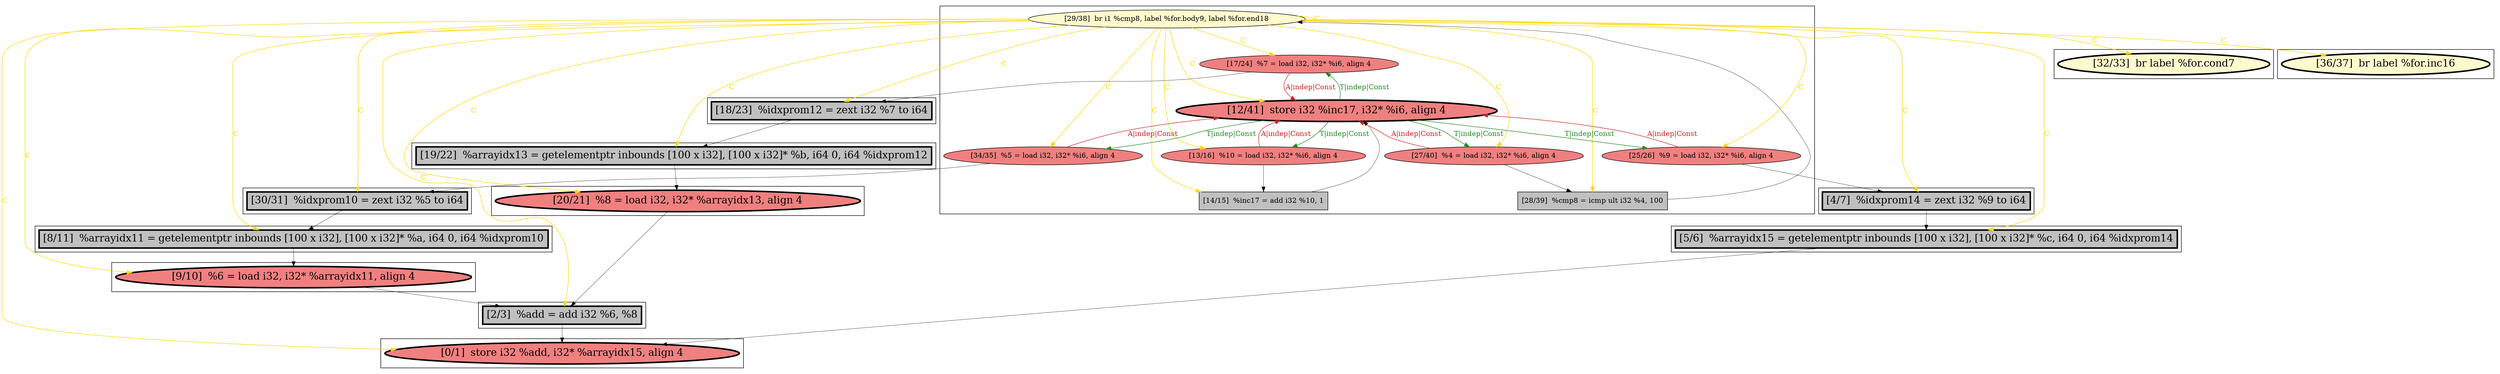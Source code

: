 
digraph G {



node444->node445 [style=solid,color=gold,label="C",penwidth=1.0,fontcolor=gold ]
node444->node440 [style=solid,color=gold,label="C",penwidth=1.0,fontcolor=gold ]
node444->node449 [style=solid,color=gold,label="C",penwidth=1.0,fontcolor=gold ]
node439->node438 [style=solid,color=black,label="",penwidth=0.5,fontcolor=black ]
node444->node446 [style=solid,color=gold,label="C",penwidth=1.0,fontcolor=gold ]
node448->node434 [style=solid,color=black,label="",penwidth=0.5,fontcolor=black ]
node444->node447 [style=solid,color=gold,label="C",penwidth=1.0,fontcolor=gold ]
node444->node439 [style=solid,color=gold,label="C",penwidth=1.0,fontcolor=gold ]
node438->node442 [style=solid,color=black,label="",penwidth=0.5,fontcolor=black ]
node442->node445 [style=solid,color=forestgreen,label="T|indep|Const",penwidth=1.0,fontcolor=forestgreen ]
node440->node442 [style=solid,color=firebrick3,label="A|indep|Const",penwidth=1.0,fontcolor=firebrick3 ]
node444->node450 [style=solid,color=gold,label="C",penwidth=1.0,fontcolor=gold ]
node441->node443 [style=solid,color=black,label="",penwidth=0.5,fontcolor=black ]
node444->node441 [style=solid,color=gold,label="C",penwidth=1.0,fontcolor=gold ]
node440->node447 [style=solid,color=black,label="",penwidth=0.5,fontcolor=black ]
node447->node448 [style=solid,color=black,label="",penwidth=0.5,fontcolor=black ]
node443->node444 [style=solid,color=black,label="",penwidth=0.5,fontcolor=black ]
node439->node442 [style=solid,color=firebrick3,label="A|indep|Const",penwidth=1.0,fontcolor=firebrick3 ]
node444->node433 [style=solid,color=gold,label="C",penwidth=1.0,fontcolor=gold ]
node445->node446 [style=solid,color=black,label="",penwidth=0.5,fontcolor=black ]
node444->node436 [style=solid,color=gold,label="C",penwidth=1.0,fontcolor=gold ]
node444->node437 [style=solid,color=gold,label="C",penwidth=1.0,fontcolor=gold ]
node437->node433 [style=solid,color=black,label="",penwidth=0.5,fontcolor=black ]
node434->node431 [style=solid,color=black,label="",penwidth=0.5,fontcolor=black ]
node444->node444 [style=solid,color=gold,label="C",penwidth=1.0,fontcolor=gold ]
node444->node443 [style=solid,color=gold,label="C",penwidth=1.0,fontcolor=gold ]
node431->node430 [style=solid,color=black,label="",penwidth=0.5,fontcolor=black ]
node444->node438 [style=solid,color=gold,label="C",penwidth=1.0,fontcolor=gold ]
node444->node448 [style=solid,color=gold,label="C",penwidth=1.0,fontcolor=gold ]
node450->node435 [style=solid,color=black,label="",penwidth=0.5,fontcolor=black ]
node444->node435 [style=solid,color=gold,label="C",penwidth=1.0,fontcolor=gold ]
node435->node431 [style=solid,color=black,label="",penwidth=0.5,fontcolor=black ]
node444->node432 [style=solid,color=gold,label="C",penwidth=1.0,fontcolor=gold ]
node442->node437 [style=solid,color=forestgreen,label="T|indep|Const",penwidth=1.0,fontcolor=forestgreen ]
node444->node431 [style=solid,color=gold,label="C",penwidth=1.0,fontcolor=gold ]
node437->node442 [style=solid,color=firebrick3,label="A|indep|Const",penwidth=1.0,fontcolor=firebrick3 ]
node432->node430 [style=solid,color=black,label="",penwidth=0.5,fontcolor=black ]
node442->node439 [style=solid,color=forestgreen,label="T|indep|Const",penwidth=1.0,fontcolor=forestgreen ]
node444->node430 [style=solid,color=gold,label="C",penwidth=1.0,fontcolor=gold ]
node446->node450 [style=solid,color=black,label="",penwidth=0.5,fontcolor=black ]
node441->node442 [style=solid,color=firebrick3,label="A|indep|Const",penwidth=1.0,fontcolor=firebrick3 ]
node442->node441 [style=solid,color=forestgreen,label="T|indep|Const",penwidth=1.0,fontcolor=forestgreen ]
node433->node432 [style=solid,color=black,label="",penwidth=0.5,fontcolor=black ]
node445->node442 [style=solid,color=firebrick3,label="A|indep|Const",penwidth=1.0,fontcolor=firebrick3 ]
node444->node434 [style=solid,color=gold,label="C",penwidth=1.0,fontcolor=gold ]
node444->node442 [style=solid,color=gold,label="C",penwidth=1.0,fontcolor=gold ]
node442->node440 [style=solid,color=forestgreen,label="T|indep|Const",penwidth=1.0,fontcolor=forestgreen ]


subgraph cluster11 {


node449 [penwidth=3.0,fontsize=20,fillcolor=lemonchiffon,label="[32/33]  br label %for.cond7",shape=ellipse,style=filled ]



}

subgraph cluster10 {


node448 [penwidth=3.0,fontsize=20,fillcolor=grey,label="[8/11]  %arrayidx11 = getelementptr inbounds [100 x i32], [100 x i32]* %a, i64 0, i64 %idxprom10",shape=rectangle,style=filled ]



}

subgraph cluster9 {


node447 [penwidth=3.0,fontsize=20,fillcolor=grey,label="[30/31]  %idxprom10 = zext i32 %5 to i64",shape=rectangle,style=filled ]



}

subgraph cluster8 {


node446 [penwidth=3.0,fontsize=20,fillcolor=grey,label="[18/23]  %idxprom12 = zext i32 %7 to i64",shape=rectangle,style=filled ]



}

subgraph cluster7 {


node445 [fillcolor=lightcoral,label="[17/24]  %7 = load i32, i32* %i6, align 4",shape=ellipse,style=filled ]
node443 [fillcolor=grey,label="[28/39]  %cmp8 = icmp ult i32 %4, 100",shape=rectangle,style=filled ]
node438 [fillcolor=grey,label="[14/15]  %inc17 = add i32 %10, 1",shape=rectangle,style=filled ]
node437 [fillcolor=lightcoral,label="[25/26]  %9 = load i32, i32* %i6, align 4",shape=ellipse,style=filled ]
node441 [fillcolor=lightcoral,label="[27/40]  %4 = load i32, i32* %i6, align 4",shape=ellipse,style=filled ]
node439 [fillcolor=lightcoral,label="[13/16]  %10 = load i32, i32* %i6, align 4",shape=ellipse,style=filled ]
node440 [fillcolor=lightcoral,label="[34/35]  %5 = load i32, i32* %i6, align 4",shape=ellipse,style=filled ]
node444 [fillcolor=lemonchiffon,label="[29/38]  br i1 %cmp8, label %for.body9, label %for.end18",shape=ellipse,style=filled ]
node442 [penwidth=3.0,fontsize=20,fillcolor=lightcoral,label="[12/41]  store i32 %inc17, i32* %i6, align 4",shape=ellipse,style=filled ]



}

subgraph cluster6 {


node436 [penwidth=3.0,fontsize=20,fillcolor=lemonchiffon,label="[36/37]  br label %for.inc16",shape=ellipse,style=filled ]



}

subgraph cluster0 {


node430 [penwidth=3.0,fontsize=20,fillcolor=lightcoral,label="[0/1]  store i32 %add, i32* %arrayidx15, align 4",shape=ellipse,style=filled ]



}

subgraph cluster12 {


node450 [penwidth=3.0,fontsize=20,fillcolor=grey,label="[19/22]  %arrayidx13 = getelementptr inbounds [100 x i32], [100 x i32]* %b, i64 0, i64 %idxprom12",shape=rectangle,style=filled ]



}

subgraph cluster5 {


node435 [penwidth=3.0,fontsize=20,fillcolor=lightcoral,label="[20/21]  %8 = load i32, i32* %arrayidx13, align 4",shape=ellipse,style=filled ]



}

subgraph cluster1 {


node431 [penwidth=3.0,fontsize=20,fillcolor=grey,label="[2/3]  %add = add i32 %6, %8",shape=rectangle,style=filled ]



}

subgraph cluster2 {


node432 [penwidth=3.0,fontsize=20,fillcolor=grey,label="[5/6]  %arrayidx15 = getelementptr inbounds [100 x i32], [100 x i32]* %c, i64 0, i64 %idxprom14",shape=rectangle,style=filled ]



}

subgraph cluster3 {


node433 [penwidth=3.0,fontsize=20,fillcolor=grey,label="[4/7]  %idxprom14 = zext i32 %9 to i64",shape=rectangle,style=filled ]



}

subgraph cluster4 {


node434 [penwidth=3.0,fontsize=20,fillcolor=lightcoral,label="[9/10]  %6 = load i32, i32* %arrayidx11, align 4",shape=ellipse,style=filled ]



}

}
